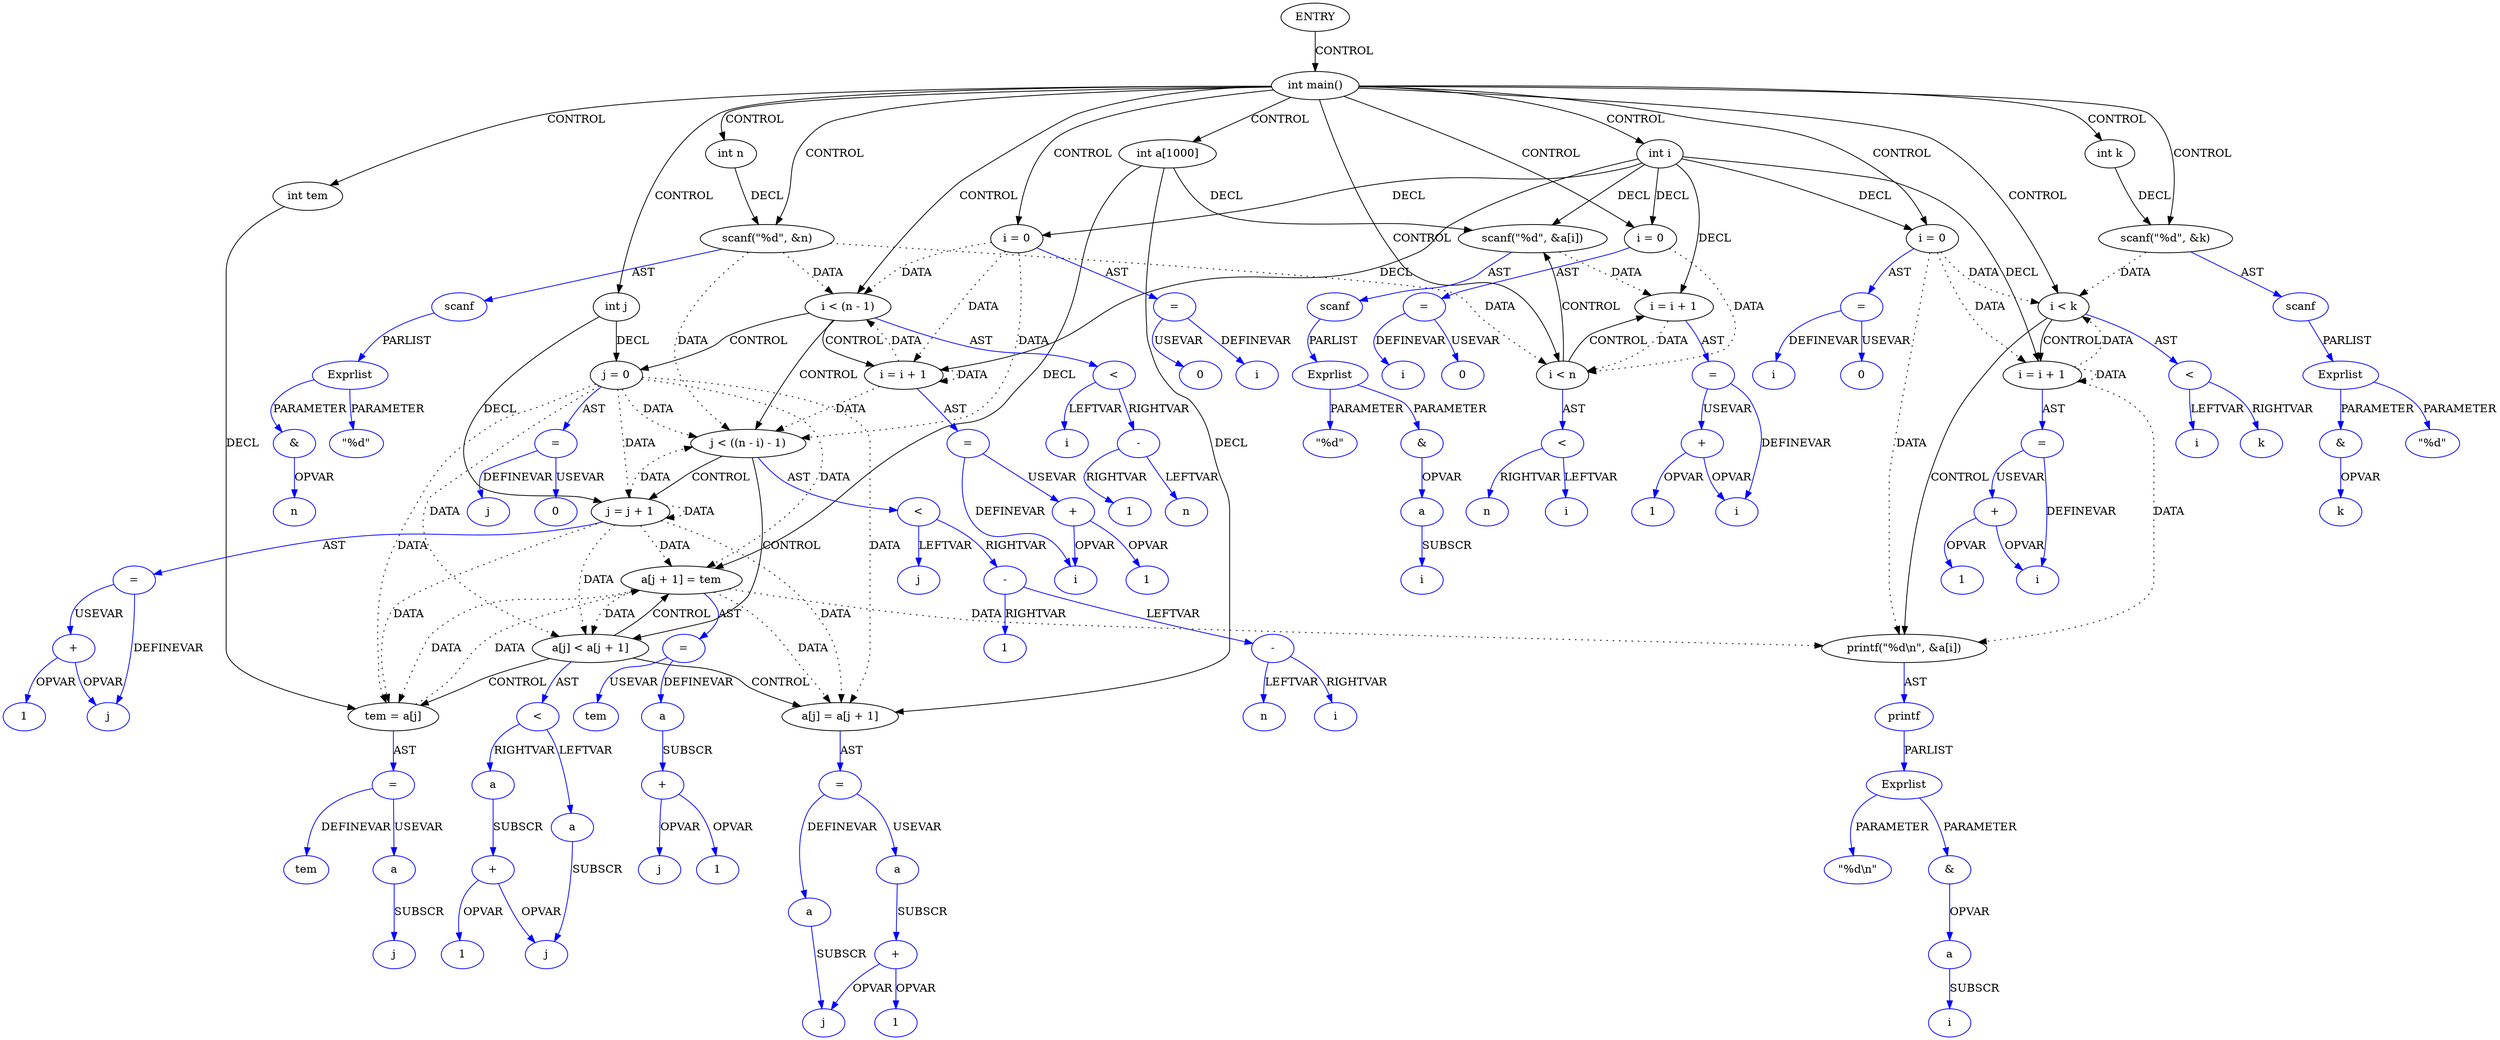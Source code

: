 digraph DotForMerge{
Node1 [label="ENTRY",type="ENTRY",coord="-1"];
Node2 [label="int main()",type="CONTROL",coord="2"];
Node4 [label="int a[1000]",type="DECL",coord="4",varname="a",vartype="int[]"];
Node5 [label="int n",type="DECL",coord="4",varname="n",vartype="int"];
Node6 [label="int k",type="DECL",coord="4",varname="k",vartype="int"];
Node7 [label="int i",type="DECL",coord="4",varname="i",vartype="int"];
Node8 [label="int j",type="DECL",coord="4",varname="j",vartype="int"];
Node9 [label="int tem",type="DECL",coord="4",varname="tem",vartype="int"];
Node10 [label="scanf(\"%d\", &n)",type="CALL",coord="5"];
Node11 [label="scanf",type="FUNCNAME",coord="5",color=blue];
Node12 [label="Exprlist",type="EXPRS",coord="5",color=blue];
Node13 [label="\"%d\"",type="CONST",coord="5",color=blue];
Node14 [label="&",type="OP",coord="5",color=blue];
Node15 [label="n",type="VAR",coord="5",color=blue];
Node16 [label="i = 0",type="ASSIGN",coord="6"];
Node17 [label="=",type="ASSIGNOP",coord="6",color=blue];
Node18 [label="i",type="VAR",coord="6",color=blue];
Node19 [label="0",type="CONST",coord="6",color=blue];
Node20 [label="i < n",type="CONTROL",coord="6"];
Node23 [label="scanf(\"%d\", &a[i])",type="CALL",coord="8"];
Node24 [label="scanf",type="FUNCNAME",coord="8",color=blue];
Node25 [label="Exprlist",type="EXPRS",coord="8",color=blue];
Node26 [label="\"%d\"",type="CONST",coord="8",color=blue];
Node27 [label="&",type="OP",coord="8",color=blue];
Node28 [label="a",type="ARRVAR",coord="8",color=blue];
Node29 [label="i",type="VAR",coord="8",color=blue];
Node30 [label="i = i + 1",type="ASSIGN",coord="6"];
Node31 [label="=",type="ASSIGNOP",coord="6",color=blue];
Node32 [label="i",type="VAR",coord="6",color=blue];
Node33 [label="+",type="OP",coord="6",color=blue];
Node34 [label="1",type="CONST",coord="6",color=blue];
Node35 [label="<",type="OP",coord="6",color=blue];
Node36 [label="i",type="VAR",coord="6",color=blue];
Node37 [label="n",type="VAR",coord="6",color=blue];
Node38 [label="scanf(\"%d\", &k)",type="CALL",coord="10"];
Node39 [label="scanf",type="FUNCNAME",coord="10",color=blue];
Node40 [label="Exprlist",type="EXPRS",coord="10",color=blue];
Node41 [label="\"%d\"",type="CONST",coord="10",color=blue];
Node42 [label="&",type="OP",coord="10",color=blue];
Node43 [label="k",type="VAR",coord="10",color=blue];
Node44 [label="i = 0",type="ASSIGN",coord="11"];
Node45 [label="=",type="ASSIGNOP",coord="11",color=blue];
Node46 [label="i",type="VAR",coord="11",color=blue];
Node47 [label="0",type="CONST",coord="11",color=blue];
Node48 [label="i < (n - 1)",type="CONTROL",coord="11"];
Node51 [label="j = 0",type="ASSIGN",coord="13"];
Node52 [label="=",type="ASSIGNOP",coord="13",color=blue];
Node53 [label="j",type="VAR",coord="13",color=blue];
Node54 [label="0",type="CONST",coord="13",color=blue];
Node55 [label="j < ((n - i) - 1)",type="CONTROL",coord="13"];
Node58 [label="a[j] < a[j + 1]",type="CONTROL",coord="15"];
Node60 [label="tem = a[j]",type="ASSIGN",coord="17"];
Node61 [label="=",type="ASSIGNOP",coord="17",color=blue];
Node62 [label="tem",type="VAR",coord="17",color=blue];
Node63 [label="a",type="ARRVAR",coord="17",color=blue];
Node64 [label="j",type="VAR",coord="17",color=blue];
Node65 [label="a[j] = a[j + 1]",type="ASSIGN",coord="18"];
Node66 [label="=",type="ASSIGNOP",coord="18",color=blue];
Node67 [label="a",type="ARRVAR",coord="18",color=blue];
Node68 [label="j",type="VAR",coord="18",color=blue];
Node69 [label="a",type="ARRVAR",coord="18",color=blue];
Node70 [label="+",type="OP",coord="18",color=blue];
Node71 [label="1",type="CONST",coord="18",color=blue];
Node72 [label="a[j + 1] = tem",type="ASSIGN",coord="19"];
Node73 [label="=",type="ASSIGNOP",coord="19",color=blue];
Node74 [label="a",type="ARRVAR",coord="19",color=blue];
Node75 [label="+",type="OP",coord="19",color=blue];
Node76 [label="j",type="VAR",coord="19",color=blue];
Node77 [label="1",type="CONST",coord="19",color=blue];
Node78 [label="tem",type="VAR",coord="19",color=blue];
Node79 [label="<",type="OP",coord="15",color=blue];
Node80 [label="a",type="ARRVAR",coord="15",color=blue];
Node81 [label="j",type="VAR",coord="15",color=blue];
Node82 [label="a",type="ARRVAR",coord="15",color=blue];
Node83 [label="+",type="OP",coord="15",color=blue];
Node84 [label="1",type="CONST",coord="15",color=blue];
Node85 [label="j = j + 1",type="ASSIGN",coord="13"];
Node86 [label="=",type="ASSIGNOP",coord="13",color=blue];
Node87 [label="j",type="VAR",coord="13",color=blue];
Node88 [label="+",type="OP",coord="13",color=blue];
Node89 [label="1",type="CONST",coord="13",color=blue];
Node90 [label="<",type="OP",coord="13",color=blue];
Node91 [label="j",type="VAR",coord="13",color=blue];
Node92 [label="-",type="OP",coord="13",color=blue];
Node93 [label="-",type="OP",coord="13",color=blue];
Node94 [label="n",type="VAR",coord="13",color=blue];
Node95 [label="i",type="VAR",coord="13",color=blue];
Node96 [label="1",type="CONST",coord="13",color=blue];
Node97 [label="i = i + 1",type="ASSIGN",coord="11"];
Node98 [label="=",type="ASSIGNOP",coord="11",color=blue];
Node99 [label="i",type="VAR",coord="11",color=blue];
Node100 [label="+",type="OP",coord="11",color=blue];
Node101 [label="1",type="CONST",coord="11",color=blue];
Node102 [label="<",type="OP",coord="11",color=blue];
Node103 [label="i",type="VAR",coord="11",color=blue];
Node104 [label="-",type="OP",coord="11",color=blue];
Node105 [label="n",type="VAR",coord="11",color=blue];
Node106 [label="1",type="CONST",coord="11",color=blue];
Node107 [label="i = 0",type="ASSIGN",coord="24"];
Node108 [label="=",type="ASSIGNOP",coord="24",color=blue];
Node109 [label="i",type="VAR",coord="24",color=blue];
Node110 [label="0",type="CONST",coord="24",color=blue];
Node111 [label="i < k",type="CONTROL",coord="24"];
Node114 [label="printf(\"%d\\n\", &a[i])",type="CALL",coord="26"];
Node115 [label="printf",type="FUNCNAME",coord="26",color=blue];
Node116 [label="Exprlist",type="EXPRS",coord="26",color=blue];
Node117 [label="\"%d\\n\"",type="CONST",coord="26",color=blue];
Node118 [label="&",type="OP",coord="26",color=blue];
Node119 [label="a",type="ARRVAR",coord="26",color=blue];
Node120 [label="i",type="VAR",coord="26",color=blue];
Node121 [label="i = i + 1",type="ASSIGN",coord="24"];
Node122 [label="=",type="ASSIGNOP",coord="24",color=blue];
Node123 [label="i",type="VAR",coord="24",color=blue];
Node124 [label="+",type="OP",coord="24",color=blue];
Node125 [label="1",type="CONST",coord="24",color=blue];
Node126 [label="<",type="OP",coord="24",color=blue];
Node127 [label="i",type="VAR",coord="24",color=blue];
Node128 [label="k",type="VAR",coord="24",color=blue];
Node1->Node2 [label = "CONTROL" ];
Node2->Node4 [label = "CONTROL" ];
Node2->Node5 [label = "CONTROL" ];
Node2->Node6 [label = "CONTROL" ];
Node2->Node7 [label = "CONTROL" ];
Node2->Node8 [label = "CONTROL" ];
Node2->Node9 [label = "CONTROL" ];
Node2->Node10 [label = "CONTROL" ];
Node2->Node16 [label = "CONTROL" ];
Node2->Node20 [label = "CONTROL" ];
Node2->Node38 [label = "CONTROL" ];
Node2->Node44 [label = "CONTROL" ];
Node2->Node48 [label = "CONTROL" ];
Node2->Node107 [label = "CONTROL" ];
Node2->Node111 [label = "CONTROL" ];
Node20->Node23 [label = "CONTROL" ];
Node20->Node30 [label = "CONTROL" ];
Node48->Node51 [label = "CONTROL" ];
Node48->Node55 [label = "CONTROL" ];
Node48->Node97 [label = "CONTROL" ];
Node55->Node58 [label = "CONTROL" ];
Node55->Node85 [label = "CONTROL" ];
Node58->Node60 [label = "CONTROL" ];
Node58->Node65 [label = "CONTROL" ];
Node58->Node72 [label = "CONTROL" ];
Node111->Node114 [label = "CONTROL" ];
Node111->Node121 [label = "CONTROL" ];
Node10->Node20 [label = "DATA", style = dotted ]
Node10->Node48 [label = "DATA", style = dotted ]
Node10->Node55 [label = "DATA", style = dotted ]
Node16->Node20 [label = "DATA", style = dotted ]
Node23->Node30 [label = "DATA", style = dotted ]
Node30->Node20 [label = "DATA", style = dotted ]
Node38->Node111 [label = "DATA", style = dotted ]
Node44->Node48 [label = "DATA", style = dotted ]
Node44->Node55 [label = "DATA", style = dotted ]
Node44->Node97 [label = "DATA", style = dotted ]
Node51->Node55 [label = "DATA", style = dotted ]
Node51->Node58 [label = "DATA", style = dotted ]
Node51->Node60 [label = "DATA", style = dotted ]
Node51->Node65 [label = "DATA", style = dotted ]
Node51->Node72 [label = "DATA", style = dotted ]
Node51->Node85 [label = "DATA", style = dotted ]
Node60->Node72 [label = "DATA", style = dotted ]
Node72->Node58 [label = "DATA", style = dotted ]
Node72->Node60 [label = "DATA", style = dotted ]
Node72->Node65 [label = "DATA", style = dotted ]
Node72->Node114 [label = "DATA", style = dotted ]
Node85->Node55 [label = "DATA", style = dotted ]
Node85->Node58 [label = "DATA", style = dotted ]
Node85->Node60 [label = "DATA", style = dotted ]
Node85->Node65 [label = "DATA", style = dotted ]
Node85->Node72 [label = "DATA", style = dotted ]
Node85->Node85 [label = "DATA", style = dotted ]
Node97->Node48 [label = "DATA", style = dotted ]
Node97->Node55 [label = "DATA", style = dotted ]
Node97->Node97 [label = "DATA", style = dotted ]
Node107->Node111 [label = "DATA", style = dotted ]
Node107->Node114 [label = "DATA", style = dotted ]
Node107->Node121 [label = "DATA", style = dotted ]
Node121->Node111 [label = "DATA", style = dotted ]
Node121->Node114 [label = "DATA", style = dotted ]
Node121->Node121 [label = "DATA", style = dotted ]
Node4->Node72 [label = "DECL"]
Node4->Node65 [label = "DECL"]
Node4->Node23 [label = "DECL"]
Node5->Node10 [label = "DECL"]
Node6->Node38 [label = "DECL"]
Node7->Node107 [label = "DECL"]
Node7->Node97 [label = "DECL"]
Node7->Node44 [label = "DECL"]
Node7->Node121 [label = "DECL"]
Node7->Node30 [label = "DECL"]
Node7->Node23 [label = "DECL"]
Node7->Node16 [label = "DECL"]
Node8->Node85 [label = "DECL"]
Node8->Node51 [label = "DECL"]
Node9->Node60 [label = "DECL"]
Node10->Node11 [label = "AST" color=blue]
Node11->Node12 [label = "PARLIST" color=blue]
Node12->Node13 [label = "PARAMETER" color=blue]
Node12->Node14 [label = "PARAMETER" color=blue]
Node14->Node15 [label = "OPVAR" color=blue]
Node16->Node17 [label = "AST" color=blue]
Node17->Node18 [label = "DEFINEVAR" color=blue]
Node17->Node19 [label = "USEVAR" color=blue]
Node20->Node35 [label = "AST" color=blue]
Node23->Node24 [label = "AST" color=blue]
Node24->Node25 [label = "PARLIST" color=blue]
Node25->Node26 [label = "PARAMETER" color=blue]
Node25->Node27 [label = "PARAMETER" color=blue]
Node27->Node28 [label = "OPVAR" color=blue]
Node28->Node29 [label = "SUBSCR" color=blue]
Node30->Node31 [label = "AST" color=blue]
Node31->Node32 [label = "DEFINEVAR" color=blue]
Node31->Node33 [label = "USEVAR" color=blue]
Node33->Node32 [label = "OPVAR" color=blue]
Node33->Node34 [label = "OPVAR" color=blue]
Node35->Node36 [label = "LEFTVAR" color=blue]
Node35->Node37 [label = "RIGHTVAR" color=blue]
Node38->Node39 [label = "AST" color=blue]
Node39->Node40 [label = "PARLIST" color=blue]
Node40->Node41 [label = "PARAMETER" color=blue]
Node40->Node42 [label = "PARAMETER" color=blue]
Node42->Node43 [label = "OPVAR" color=blue]
Node44->Node45 [label = "AST" color=blue]
Node45->Node46 [label = "DEFINEVAR" color=blue]
Node45->Node47 [label = "USEVAR" color=blue]
Node48->Node102 [label = "AST" color=blue]
Node51->Node52 [label = "AST" color=blue]
Node52->Node53 [label = "DEFINEVAR" color=blue]
Node52->Node54 [label = "USEVAR" color=blue]
Node55->Node90 [label = "AST" color=blue]
Node58->Node79 [label = "AST" color=blue]
Node60->Node61 [label = "AST" color=blue]
Node61->Node62 [label = "DEFINEVAR" color=blue]
Node61->Node63 [label = "USEVAR" color=blue]
Node63->Node64 [label = "SUBSCR" color=blue]
Node65->Node66 [label = "AST" color=blue]
Node66->Node67 [label = "DEFINEVAR" color=blue]
Node66->Node69 [label = "USEVAR" color=blue]
Node67->Node68 [label = "SUBSCR" color=blue]
Node69->Node70 [label = "SUBSCR" color=blue]
Node70->Node68 [label = "OPVAR" color=blue]
Node70->Node71 [label = "OPVAR" color=blue]
Node72->Node73 [label = "AST" color=blue]
Node73->Node74 [label = "DEFINEVAR" color=blue]
Node73->Node78 [label = "USEVAR" color=blue]
Node74->Node75 [label = "SUBSCR" color=blue]
Node75->Node76 [label = "OPVAR" color=blue]
Node75->Node77 [label = "OPVAR" color=blue]
Node79->Node80 [label = "LEFTVAR" color=blue]
Node79->Node82 [label = "RIGHTVAR" color=blue]
Node80->Node81 [label = "SUBSCR" color=blue]
Node82->Node83 [label = "SUBSCR" color=blue]
Node83->Node81 [label = "OPVAR" color=blue]
Node83->Node84 [label = "OPVAR" color=blue]
Node85->Node86 [label = "AST" color=blue]
Node86->Node87 [label = "DEFINEVAR" color=blue]
Node86->Node88 [label = "USEVAR" color=blue]
Node88->Node87 [label = "OPVAR" color=blue]
Node88->Node89 [label = "OPVAR" color=blue]
Node90->Node91 [label = "LEFTVAR" color=blue]
Node90->Node92 [label = "RIGHTVAR" color=blue]
Node92->Node93 [label = "LEFTVAR" color=blue]
Node92->Node96 [label = "RIGHTVAR" color=blue]
Node93->Node94 [label = "LEFTVAR" color=blue]
Node93->Node95 [label = "RIGHTVAR" color=blue]
Node97->Node98 [label = "AST" color=blue]
Node98->Node99 [label = "DEFINEVAR" color=blue]
Node98->Node100 [label = "USEVAR" color=blue]
Node100->Node99 [label = "OPVAR" color=blue]
Node100->Node101 [label = "OPVAR" color=blue]
Node102->Node103 [label = "LEFTVAR" color=blue]
Node102->Node104 [label = "RIGHTVAR" color=blue]
Node104->Node105 [label = "LEFTVAR" color=blue]
Node104->Node106 [label = "RIGHTVAR" color=blue]
Node107->Node108 [label = "AST" color=blue]
Node108->Node109 [label = "DEFINEVAR" color=blue]
Node108->Node110 [label = "USEVAR" color=blue]
Node111->Node126 [label = "AST" color=blue]
Node114->Node115 [label = "AST" color=blue]
Node115->Node116 [label = "PARLIST" color=blue]
Node116->Node117 [label = "PARAMETER" color=blue]
Node116->Node118 [label = "PARAMETER" color=blue]
Node118->Node119 [label = "OPVAR" color=blue]
Node119->Node120 [label = "SUBSCR" color=blue]
Node121->Node122 [label = "AST" color=blue]
Node122->Node123 [label = "DEFINEVAR" color=blue]
Node122->Node124 [label = "USEVAR" color=blue]
Node124->Node123 [label = "OPVAR" color=blue]
Node124->Node125 [label = "OPVAR" color=blue]
Node126->Node127 [label = "LEFTVAR" color=blue]
Node126->Node128 [label = "RIGHTVAR" color=blue]
}
